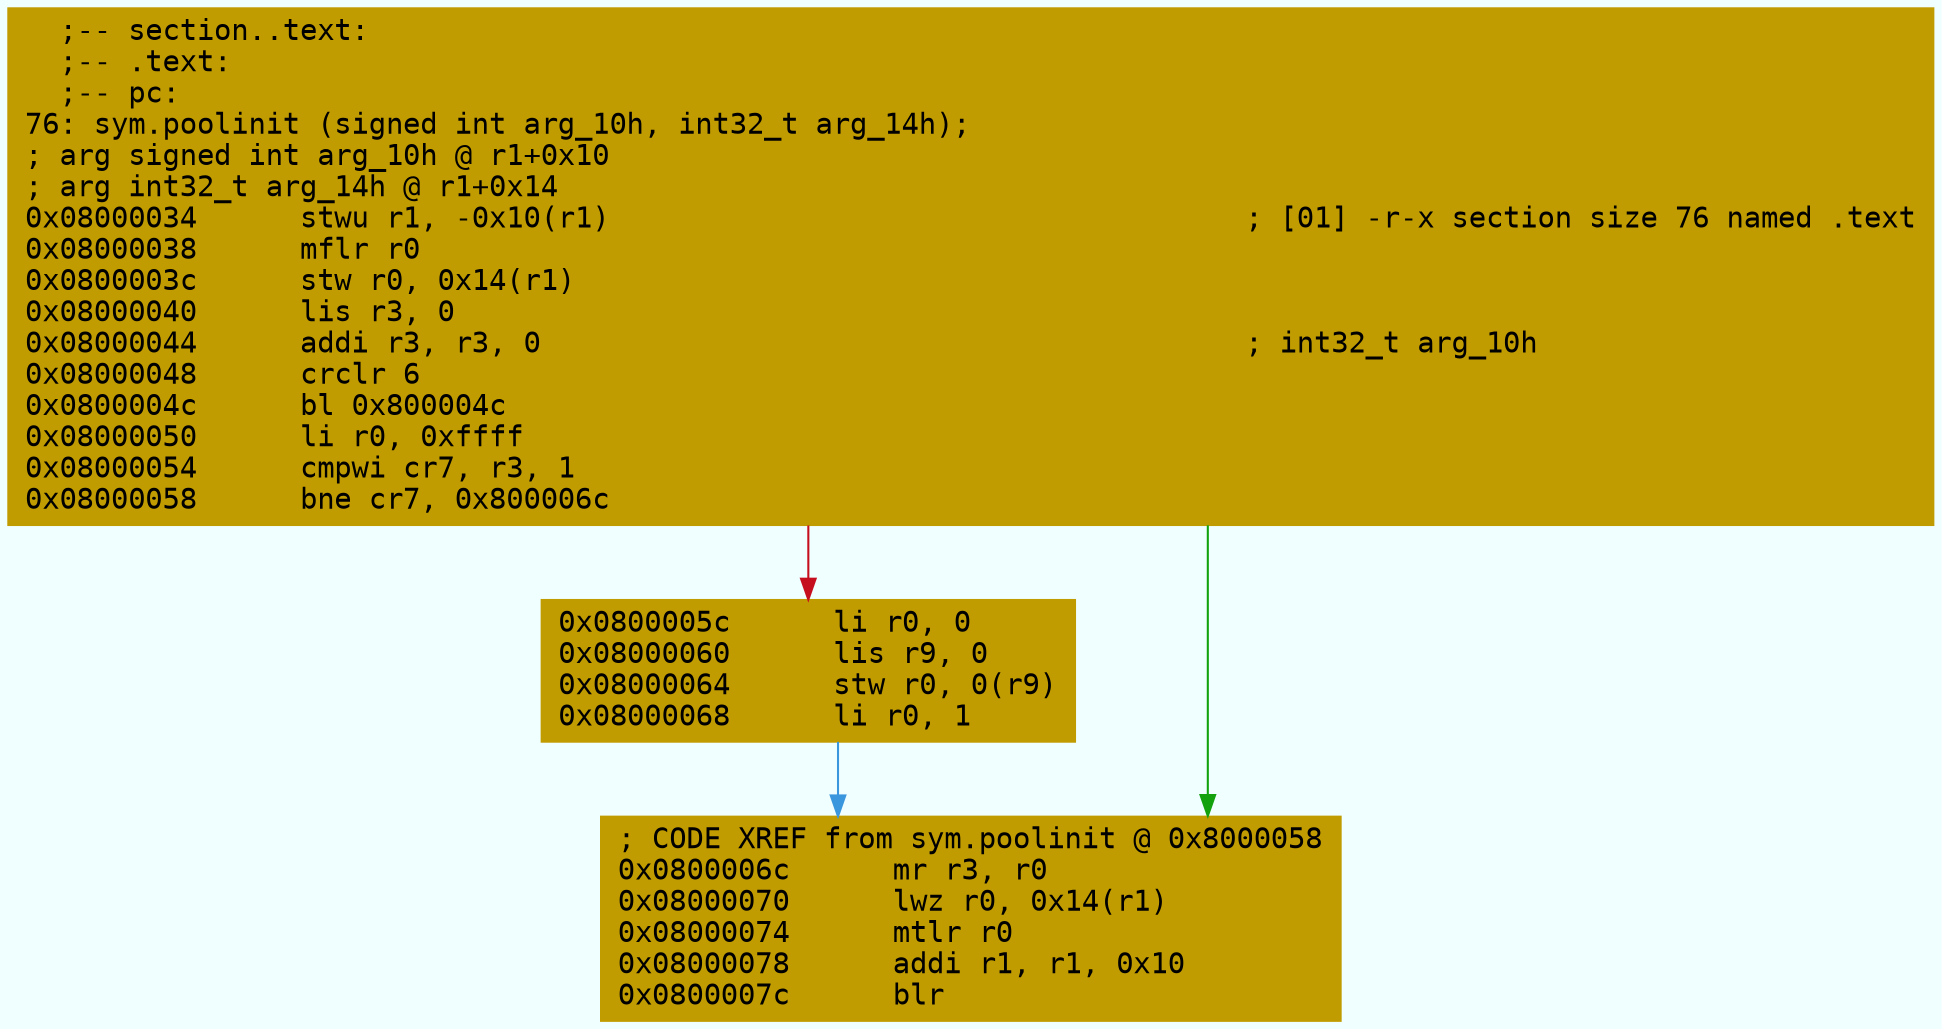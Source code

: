 digraph code {
	graph [bgcolor=azure fontsize=8 fontname="Courier" splines="ortho"];
	node [fillcolor=gray style=filled shape=box];
	edge [arrowhead="normal"];
	"0x08000034" [URL="sym.poolinit/0x08000034", fillcolor="#c19c00",color="#c19c00", fontname="Courier",label="  ;-- section..text:\l  ;-- .text:\l  ;-- pc:\l76: sym.poolinit (signed int arg_10h, int32_t arg_14h);\l; arg signed int arg_10h @ r1+0x10\l; arg int32_t arg_14h @ r1+0x14\l0x08000034      stwu r1, -0x10(r1)                                     ; [01] -r-x section size 76 named .text\l0x08000038      mflr r0\l0x0800003c      stw r0, 0x14(r1)\l0x08000040      lis r3, 0\l0x08000044      addi r3, r3, 0                                         ; int32_t arg_10h\l0x08000048      crclr 6\l0x0800004c      bl 0x800004c\l0x08000050      li r0, 0xffff\l0x08000054      cmpwi cr7, r3, 1\l0x08000058      bne cr7, 0x800006c\l"]
	"0x0800005c" [URL="sym.poolinit/0x0800005c", fillcolor="#c19c00",color="#c19c00", fontname="Courier",label="0x0800005c      li r0, 0\l0x08000060      lis r9, 0\l0x08000064      stw r0, 0(r9)\l0x08000068      li r0, 1\l"]
	"0x0800006c" [URL="sym.poolinit/0x0800006c", fillcolor="#c19c00",color="#c19c00", fontname="Courier",label="; CODE XREF from sym.poolinit @ 0x8000058\l0x0800006c      mr r3, r0\l0x08000070      lwz r0, 0x14(r1)\l0x08000074      mtlr r0\l0x08000078      addi r1, r1, 0x10\l0x0800007c      blr\l"]
        "0x08000034" -> "0x0800006c" [color="#13a10e"];
        "0x08000034" -> "0x0800005c" [color="#c50f1f"];
        "0x0800005c" -> "0x0800006c" [color="#3a96dd"];
}
